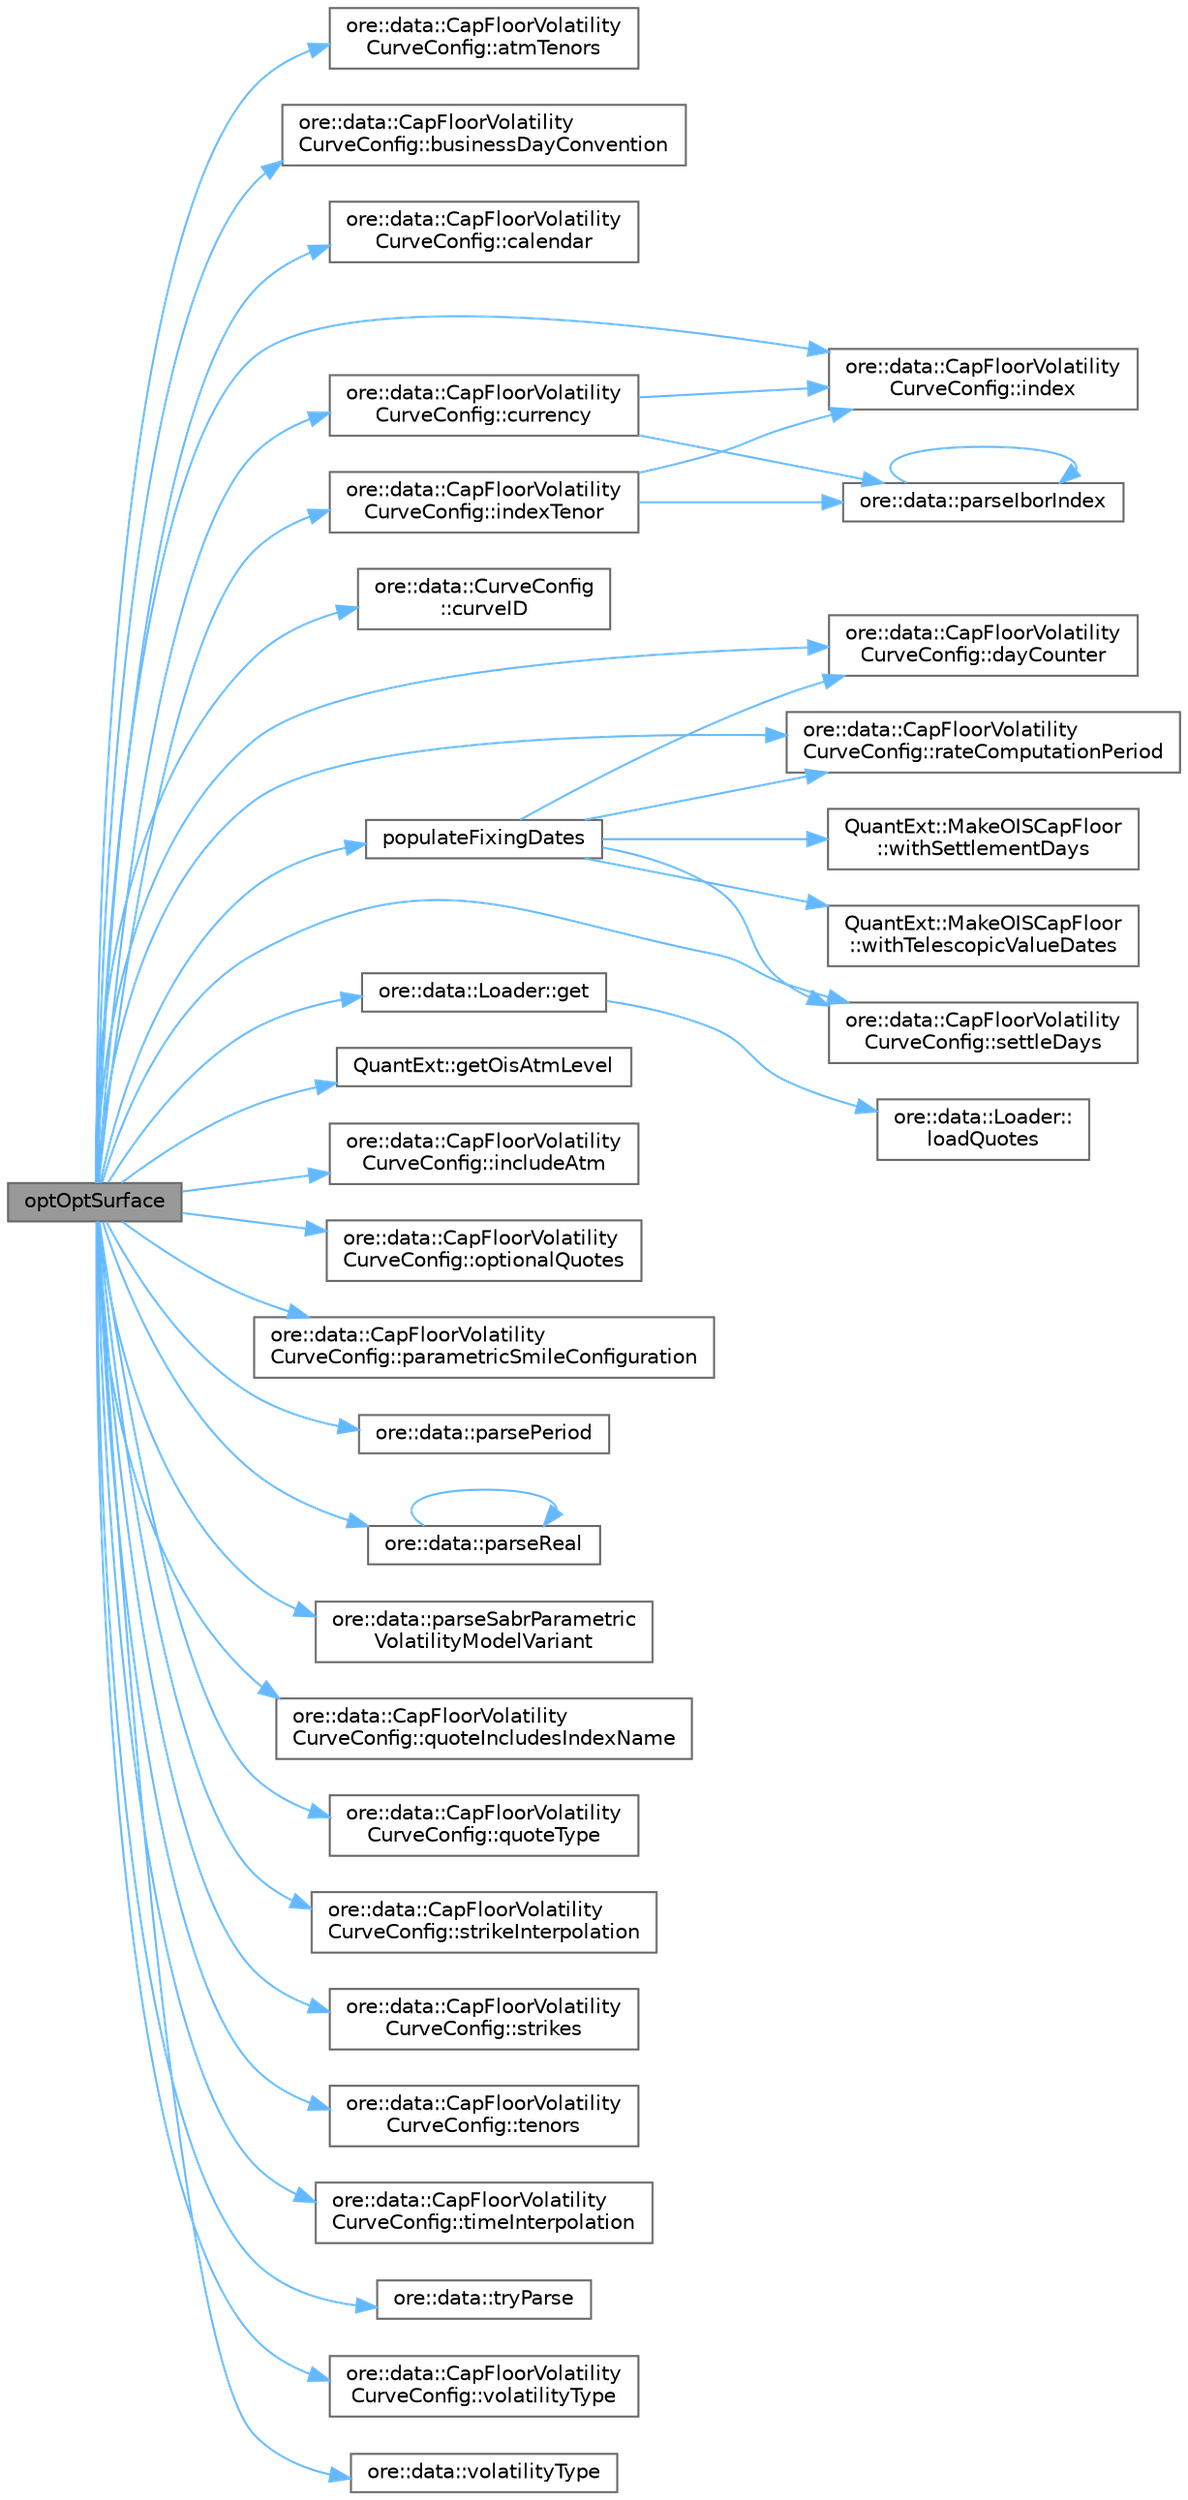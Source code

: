 digraph "optOptSurface"
{
 // INTERACTIVE_SVG=YES
 // LATEX_PDF_SIZE
  bgcolor="transparent";
  edge [fontname=Helvetica,fontsize=10,labelfontname=Helvetica,labelfontsize=10];
  node [fontname=Helvetica,fontsize=10,shape=box,height=0.2,width=0.4];
  rankdir="LR";
  Node1 [label="optOptSurface",height=0.2,width=0.4,color="gray40", fillcolor="grey60", style="filled", fontcolor="black",tooltip="Build optionlet surface from optionlet vol."];
  Node1 -> Node2 [color="steelblue1",style="solid"];
  Node2 [label="ore::data::CapFloorVolatility\lCurveConfig::atmTenors",height=0.2,width=0.4,color="grey40", fillcolor="white", style="filled",URL="$classore_1_1data_1_1_cap_floor_volatility_curve_config.html#a8f9fe9d2757cd906c3082ed401fc6cf5",tooltip=" "];
  Node1 -> Node3 [color="steelblue1",style="solid"];
  Node3 [label="ore::data::CapFloorVolatility\lCurveConfig::businessDayConvention",height=0.2,width=0.4,color="grey40", fillcolor="white", style="filled",URL="$classore_1_1data_1_1_cap_floor_volatility_curve_config.html#a74fdca9e32be5719b0c6aa26b402b9b4",tooltip=" "];
  Node1 -> Node4 [color="steelblue1",style="solid"];
  Node4 [label="ore::data::CapFloorVolatility\lCurveConfig::calendar",height=0.2,width=0.4,color="grey40", fillcolor="white", style="filled",URL="$classore_1_1data_1_1_cap_floor_volatility_curve_config.html#a78d19d9a8d0072dadaf399d3e6ee1258",tooltip=" "];
  Node1 -> Node5 [color="steelblue1",style="solid"];
  Node5 [label="ore::data::CapFloorVolatility\lCurveConfig::currency",height=0.2,width=0.4,color="grey40", fillcolor="white", style="filled",URL="$classore_1_1data_1_1_cap_floor_volatility_curve_config.html#a14dac022d83c5fa9597e6344199a41b6",tooltip=" "];
  Node5 -> Node6 [color="steelblue1",style="solid"];
  Node6 [label="ore::data::CapFloorVolatility\lCurveConfig::index",height=0.2,width=0.4,color="grey40", fillcolor="white", style="filled",URL="$classore_1_1data_1_1_cap_floor_volatility_curve_config.html#a144bd46c24138b26c36e809506da032c",tooltip=" "];
  Node5 -> Node7 [color="steelblue1",style="solid"];
  Node7 [label="ore::data::parseIborIndex",height=0.2,width=0.4,color="grey40", fillcolor="white", style="filled",URL="$group__utilities.html#ga2d18ab5807f92319c9db2c13f4904738",tooltip="Convert std::string to QuantLib::IborIndex."];
  Node7 -> Node7 [color="steelblue1",style="solid"];
  Node1 -> Node8 [color="steelblue1",style="solid"];
  Node8 [label="ore::data::CurveConfig\l::curveID",height=0.2,width=0.4,color="grey40", fillcolor="white", style="filled",URL="$classore_1_1data_1_1_curve_config.html#a469f15054f3eb55783dfeb953fdf4373",tooltip=" "];
  Node1 -> Node9 [color="steelblue1",style="solid"];
  Node9 [label="ore::data::CapFloorVolatility\lCurveConfig::dayCounter",height=0.2,width=0.4,color="grey40", fillcolor="white", style="filled",URL="$classore_1_1data_1_1_cap_floor_volatility_curve_config.html#a878c3d7ce8419bd77556a8bca13dfca1",tooltip=" "];
  Node1 -> Node10 [color="steelblue1",style="solid"];
  Node10 [label="ore::data::Loader::get",height=0.2,width=0.4,color="grey40", fillcolor="white", style="filled",URL="$classore_1_1data_1_1_loader.html#a19d9f6f808db2631247ec12ffe291225",tooltip="get quote by its unique name, throws if not existent, override in derived classes for performance"];
  Node10 -> Node11 [color="steelblue1",style="solid"];
  Node11 [label="ore::data::Loader::\lloadQuotes",height=0.2,width=0.4,color="grey40", fillcolor="white", style="filled",URL="$classore_1_1data_1_1_loader.html#a0086c4f946085ef0b9d5c56bd1539f91",tooltip="get all quotes, TODO change the return value to std::set"];
  Node1 -> Node12 [color="steelblue1",style="solid"];
  Node12 [label="QuantExt::getOisAtmLevel",height=0.2,width=0.4,color="grey40", fillcolor="white", style="filled",URL="C:/dev/ORE/documentation/QuantExt/doc/quantext.tag$namespace_quant_ext.html#af4abad84ca56865ed6e47b800e743f06",tooltip=" "];
  Node1 -> Node13 [color="steelblue1",style="solid"];
  Node13 [label="ore::data::CapFloorVolatility\lCurveConfig::includeAtm",height=0.2,width=0.4,color="grey40", fillcolor="white", style="filled",URL="$classore_1_1data_1_1_cap_floor_volatility_curve_config.html#a5dafde5208e16508552dddb44fb2b025",tooltip=" "];
  Node1 -> Node6 [color="steelblue1",style="solid"];
  Node1 -> Node14 [color="steelblue1",style="solid"];
  Node14 [label="ore::data::CapFloorVolatility\lCurveConfig::indexTenor",height=0.2,width=0.4,color="grey40", fillcolor="white", style="filled",URL="$classore_1_1data_1_1_cap_floor_volatility_curve_config.html#ab8232591b187e0531befdd629d974bc0",tooltip=" "];
  Node14 -> Node6 [color="steelblue1",style="solid"];
  Node14 -> Node7 [color="steelblue1",style="solid"];
  Node1 -> Node15 [color="steelblue1",style="solid"];
  Node15 [label="ore::data::CapFloorVolatility\lCurveConfig::optionalQuotes",height=0.2,width=0.4,color="grey40", fillcolor="white", style="filled",URL="$classore_1_1data_1_1_cap_floor_volatility_curve_config.html#a52d8b020286750630992221d2049171f",tooltip=" "];
  Node1 -> Node16 [color="steelblue1",style="solid"];
  Node16 [label="ore::data::CapFloorVolatility\lCurveConfig::parametricSmileConfiguration",height=0.2,width=0.4,color="grey40", fillcolor="white", style="filled",URL="$classore_1_1data_1_1_cap_floor_volatility_curve_config.html#a2ad8c35dd64adaffe74c2e596bd3a39e",tooltip=" "];
  Node1 -> Node17 [color="steelblue1",style="solid"];
  Node17 [label="ore::data::parsePeriod",height=0.2,width=0.4,color="grey40", fillcolor="white", style="filled",URL="$group__utilities.html#ga8e0623e2cb01e250e9cfec4619256208",tooltip="Convert text to QuantLib::Period."];
  Node1 -> Node18 [color="steelblue1",style="solid"];
  Node18 [label="ore::data::parseReal",height=0.2,width=0.4,color="grey40", fillcolor="white", style="filled",URL="$group__utilities.html#gad1db2a68f9a73667c3b4084d63955bdd",tooltip="Convert text to Real."];
  Node18 -> Node18 [color="steelblue1",style="solid"];
  Node1 -> Node19 [color="steelblue1",style="solid"];
  Node19 [label="ore::data::parseSabrParametric\lVolatilityModelVariant",height=0.2,width=0.4,color="grey40", fillcolor="white", style="filled",URL="$group__utilities.html#ga6f1305f9488413a2a458413f16f4a90f",tooltip="Parse SabrParametricVolatility::ModelVariant."];
  Node1 -> Node20 [color="steelblue1",style="solid"];
  Node20 [label="populateFixingDates",height=0.2,width=0.4,color="grey40", fillcolor="white", style="filled",URL="$classore_1_1data_1_1_cap_floor_vol_curve.html#aed70374bbcab010ac7976f63ef78804e",tooltip="Generate fixing days from end date for optionlet vol."];
  Node20 -> Node9 [color="steelblue1",style="solid"];
  Node20 -> Node21 [color="steelblue1",style="solid"];
  Node21 [label="ore::data::CapFloorVolatility\lCurveConfig::rateComputationPeriod",height=0.2,width=0.4,color="grey40", fillcolor="white", style="filled",URL="$classore_1_1data_1_1_cap_floor_volatility_curve_config.html#abe4ea79f91fb449aca0aef9579ab15f8",tooltip=" "];
  Node20 -> Node22 [color="steelblue1",style="solid"];
  Node22 [label="ore::data::CapFloorVolatility\lCurveConfig::settleDays",height=0.2,width=0.4,color="grey40", fillcolor="white", style="filled",URL="$classore_1_1data_1_1_cap_floor_volatility_curve_config.html#a44e6598deec574c7c5893e273d752263",tooltip=" "];
  Node20 -> Node23 [color="steelblue1",style="solid"];
  Node23 [label="QuantExt::MakeOISCapFloor\l::withSettlementDays",height=0.2,width=0.4,color="grey40", fillcolor="white", style="filled",URL="C:/dev/ORE/documentation/QuantExt/doc/quantext.tag$class_quant_ext_1_1_make_o_i_s_cap_floor.html#a5c92a8fb4d7a5de84d60cb01ca39a864",tooltip=" "];
  Node20 -> Node24 [color="steelblue1",style="solid"];
  Node24 [label="QuantExt::MakeOISCapFloor\l::withTelescopicValueDates",height=0.2,width=0.4,color="grey40", fillcolor="white", style="filled",URL="C:/dev/ORE/documentation/QuantExt/doc/quantext.tag$class_quant_ext_1_1_make_o_i_s_cap_floor.html#a6842ee3fbbf88963ed4d02e7ddb70c22",tooltip=" "];
  Node1 -> Node25 [color="steelblue1",style="solid"];
  Node25 [label="ore::data::CapFloorVolatility\lCurveConfig::quoteIncludesIndexName",height=0.2,width=0.4,color="grey40", fillcolor="white", style="filled",URL="$classore_1_1data_1_1_cap_floor_volatility_curve_config.html#a4e32f19694db4479f654b95ba0cd67b2",tooltip=" "];
  Node1 -> Node26 [color="steelblue1",style="solid"];
  Node26 [label="ore::data::CapFloorVolatility\lCurveConfig::quoteType",height=0.2,width=0.4,color="grey40", fillcolor="white", style="filled",URL="$classore_1_1data_1_1_cap_floor_volatility_curve_config.html#a0364de76264e886fcfb3896300700701",tooltip=" "];
  Node1 -> Node21 [color="steelblue1",style="solid"];
  Node1 -> Node22 [color="steelblue1",style="solid"];
  Node1 -> Node27 [color="steelblue1",style="solid"];
  Node27 [label="ore::data::CapFloorVolatility\lCurveConfig::strikeInterpolation",height=0.2,width=0.4,color="grey40", fillcolor="white", style="filled",URL="$classore_1_1data_1_1_cap_floor_volatility_curve_config.html#ad6950f2bdfcb1dd41a74ea73313b7645",tooltip=" "];
  Node1 -> Node28 [color="steelblue1",style="solid"];
  Node28 [label="ore::data::CapFloorVolatility\lCurveConfig::strikes",height=0.2,width=0.4,color="grey40", fillcolor="white", style="filled",URL="$classore_1_1data_1_1_cap_floor_volatility_curve_config.html#accd852ad553976dabb2c708c5a16d1a7",tooltip=" "];
  Node1 -> Node29 [color="steelblue1",style="solid"];
  Node29 [label="ore::data::CapFloorVolatility\lCurveConfig::tenors",height=0.2,width=0.4,color="grey40", fillcolor="white", style="filled",URL="$classore_1_1data_1_1_cap_floor_volatility_curve_config.html#a67dd963d9b1a6e43537e14f5b4449157",tooltip=" "];
  Node1 -> Node30 [color="steelblue1",style="solid"];
  Node30 [label="ore::data::CapFloorVolatility\lCurveConfig::timeInterpolation",height=0.2,width=0.4,color="grey40", fillcolor="white", style="filled",URL="$classore_1_1data_1_1_cap_floor_volatility_curve_config.html#a5c9e162230ec0597ae5b9ae89b5301e7",tooltip=" "];
  Node1 -> Node31 [color="steelblue1",style="solid"];
  Node31 [label="ore::data::tryParse",height=0.2,width=0.4,color="grey40", fillcolor="white", style="filled",URL="$group__utilities.html#ga5337b41aa68358864cf719c026c4be8c",tooltip=" "];
  Node1 -> Node32 [color="steelblue1",style="solid"];
  Node32 [label="ore::data::CapFloorVolatility\lCurveConfig::volatilityType",height=0.2,width=0.4,color="grey40", fillcolor="white", style="filled",URL="$classore_1_1data_1_1_cap_floor_volatility_curve_config.html#abda03231746ea9064406698eef5bfb3e",tooltip=" "];
  Node1 -> Node33 [color="steelblue1",style="solid"];
  Node33 [label="ore::data::volatilityType",height=0.2,width=0.4,color="grey40", fillcolor="white", style="filled",URL="$namespaceore_1_1data.html#a6a0250258f27a26b9e68baa6ff3752ba",tooltip="Imply QuantLib::VolatilityType from CapFloorVolatilityCurveConfig::VolatilityType."];
}
